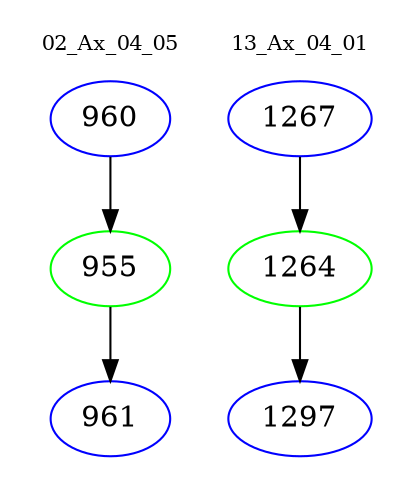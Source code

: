 digraph{
subgraph cluster_0 {
color = white
label = "02_Ax_04_05";
fontsize=10;
T0_960 [label="960", color="blue"]
T0_960 -> T0_955 [color="black"]
T0_955 [label="955", color="green"]
T0_955 -> T0_961 [color="black"]
T0_961 [label="961", color="blue"]
}
subgraph cluster_1 {
color = white
label = "13_Ax_04_01";
fontsize=10;
T1_1267 [label="1267", color="blue"]
T1_1267 -> T1_1264 [color="black"]
T1_1264 [label="1264", color="green"]
T1_1264 -> T1_1297 [color="black"]
T1_1297 [label="1297", color="blue"]
}
}
